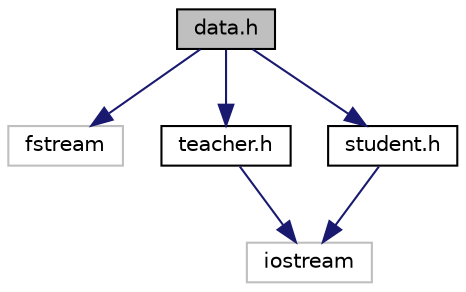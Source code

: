 digraph "data.h"
{
 // LATEX_PDF_SIZE
  edge [fontname="Helvetica",fontsize="10",labelfontname="Helvetica",labelfontsize="10"];
  node [fontname="Helvetica",fontsize="10",shape=record];
  Node1 [label="data.h",height=0.2,width=0.4,color="black", fillcolor="grey75", style="filled", fontcolor="black",tooltip="Файл с описанием класса Data."];
  Node1 -> Node2 [color="midnightblue",fontsize="10",style="solid",fontname="Helvetica"];
  Node2 [label="fstream",height=0.2,width=0.4,color="grey75", fillcolor="white", style="filled",tooltip=" "];
  Node1 -> Node3 [color="midnightblue",fontsize="10",style="solid",fontname="Helvetica"];
  Node3 [label="teacher.h",height=0.2,width=0.4,color="black", fillcolor="white", style="filled",URL="$teacher_8h.html",tooltip="Файл с описанием класса Teacher."];
  Node3 -> Node4 [color="midnightblue",fontsize="10",style="solid",fontname="Helvetica"];
  Node4 [label="iostream",height=0.2,width=0.4,color="grey75", fillcolor="white", style="filled",tooltip=" "];
  Node1 -> Node5 [color="midnightblue",fontsize="10",style="solid",fontname="Helvetica"];
  Node5 [label="student.h",height=0.2,width=0.4,color="black", fillcolor="white", style="filled",URL="$student_8h.html",tooltip="Файл с описанием класса Student."];
  Node5 -> Node4 [color="midnightblue",fontsize="10",style="solid",fontname="Helvetica"];
}
